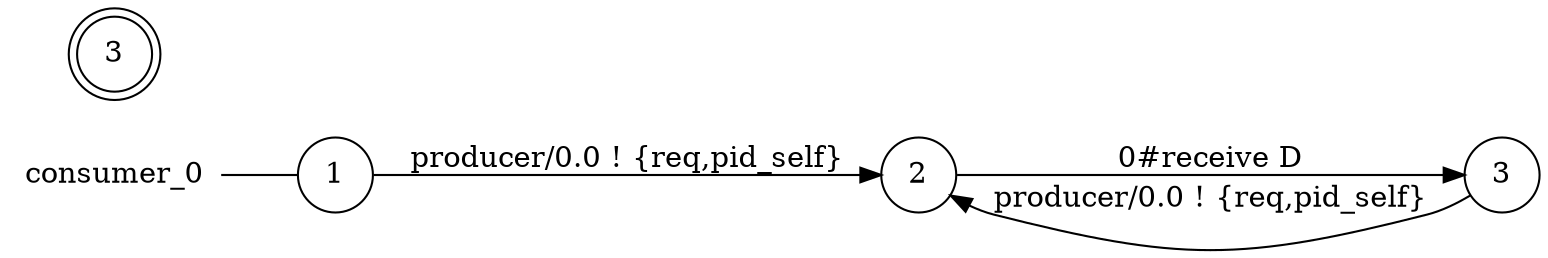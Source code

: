 digraph consumer_0 {
	rankdir="LR";
	n_0 [label="consumer_0", shape="plaintext"];
	n_1 [id="1", shape=circle, label="1"];
	n_0 -> n_1 [arrowhead=none];
	n_2 [id="6", shape=circle, label="3"];
	n_3 [id="3", shape=doublecircle, label="3"];
	n_4 [id="2", shape=circle, label="2"];

	n_1 -> n_4 [id="[$e|10]", label="producer/0.0 ! {req,pid_self}"];
	n_4 -> n_2 [id="[$e|5]", label="0#receive D"];
	n_2 -> n_4 [id="[$e|9]", label="producer/0.0 ! {req,pid_self}"];
}
